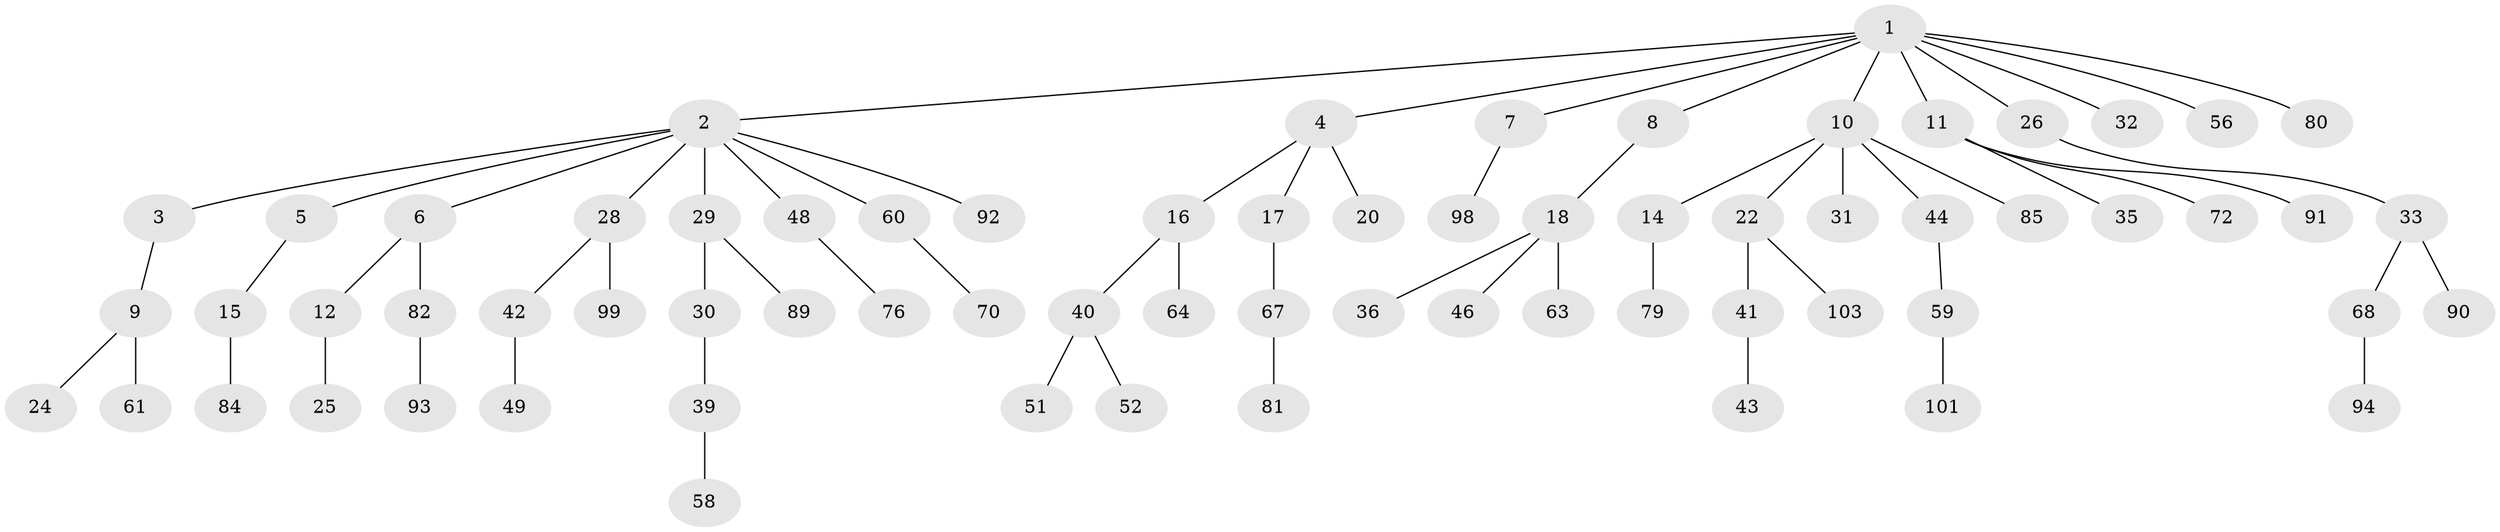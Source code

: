 // Generated by graph-tools (version 1.1) at 2025/52/02/27/25 19:52:12]
// undirected, 69 vertices, 68 edges
graph export_dot {
graph [start="1"]
  node [color=gray90,style=filled];
  1 [super="+21"];
  2 [super="+19"];
  3 [super="+97"];
  4 [super="+13"];
  5 [super="+74"];
  6 [super="+27"];
  7;
  8 [super="+23"];
  9 [super="+38"];
  10 [super="+73"];
  11 [super="+102"];
  12 [super="+34"];
  14 [super="+54"];
  15;
  16 [super="+37"];
  17 [super="+62"];
  18 [super="+50"];
  20 [super="+69"];
  22 [super="+77"];
  24 [super="+55"];
  25;
  26;
  28;
  29;
  30;
  31;
  32;
  33 [super="+75"];
  35;
  36;
  39 [super="+86"];
  40 [super="+47"];
  41;
  42 [super="+95"];
  43 [super="+45"];
  44 [super="+53"];
  46;
  48;
  49 [super="+65"];
  51 [super="+105"];
  52 [super="+57"];
  56 [super="+66"];
  58;
  59 [super="+87"];
  60 [super="+71"];
  61;
  63;
  64 [super="+78"];
  67;
  68;
  70;
  72;
  76;
  79 [super="+100"];
  80 [super="+88"];
  81;
  82 [super="+83"];
  84;
  85;
  89 [super="+96"];
  90;
  91;
  92;
  93;
  94;
  98 [super="+104"];
  99;
  101;
  103;
  1 -- 2;
  1 -- 4;
  1 -- 7;
  1 -- 8;
  1 -- 10;
  1 -- 11;
  1 -- 80;
  1 -- 32;
  1 -- 26;
  1 -- 56;
  2 -- 3;
  2 -- 5;
  2 -- 6;
  2 -- 29;
  2 -- 48;
  2 -- 28;
  2 -- 60;
  2 -- 92;
  3 -- 9;
  4 -- 17;
  4 -- 20;
  4 -- 16;
  5 -- 15;
  6 -- 12;
  6 -- 82;
  7 -- 98;
  8 -- 18;
  9 -- 24;
  9 -- 61;
  10 -- 14;
  10 -- 22;
  10 -- 31;
  10 -- 44;
  10 -- 85;
  11 -- 35;
  11 -- 72;
  11 -- 91;
  12 -- 25;
  14 -- 79;
  15 -- 84;
  16 -- 64;
  16 -- 40;
  17 -- 67;
  18 -- 36;
  18 -- 46;
  18 -- 63;
  22 -- 41;
  22 -- 103;
  26 -- 33;
  28 -- 42;
  28 -- 99;
  29 -- 30;
  29 -- 89;
  30 -- 39;
  33 -- 68;
  33 -- 90;
  39 -- 58;
  40 -- 51;
  40 -- 52;
  41 -- 43;
  42 -- 49;
  44 -- 59;
  48 -- 76;
  59 -- 101;
  60 -- 70;
  67 -- 81;
  68 -- 94;
  82 -- 93;
}
